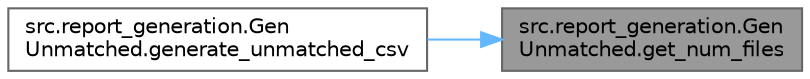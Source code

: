 digraph "src.report_generation.GenUnmatched.get_num_files"
{
 // LATEX_PDF_SIZE
  bgcolor="transparent";
  edge [fontname=Helvetica,fontsize=10,labelfontname=Helvetica,labelfontsize=10];
  node [fontname=Helvetica,fontsize=10,shape=box,height=0.2,width=0.4];
  rankdir="RL";
  Node1 [id="Node000001",label="src.report_generation.Gen\lUnmatched.get_num_files",height=0.2,width=0.4,color="gray40", fillcolor="grey60", style="filled", fontcolor="black",tooltip=" "];
  Node1 -> Node2 [id="edge1_Node000001_Node000002",dir="back",color="steelblue1",style="solid",tooltip=" "];
  Node2 [id="Node000002",label="src.report_generation.Gen\lUnmatched.generate_unmatched_csv",height=0.2,width=0.4,color="grey40", fillcolor="white", style="filled",URL="$namespacesrc_1_1report__generation_1_1_gen_unmatched.html#a144854294ea454fa83ad5d6655d473a8",tooltip=" "];
}
